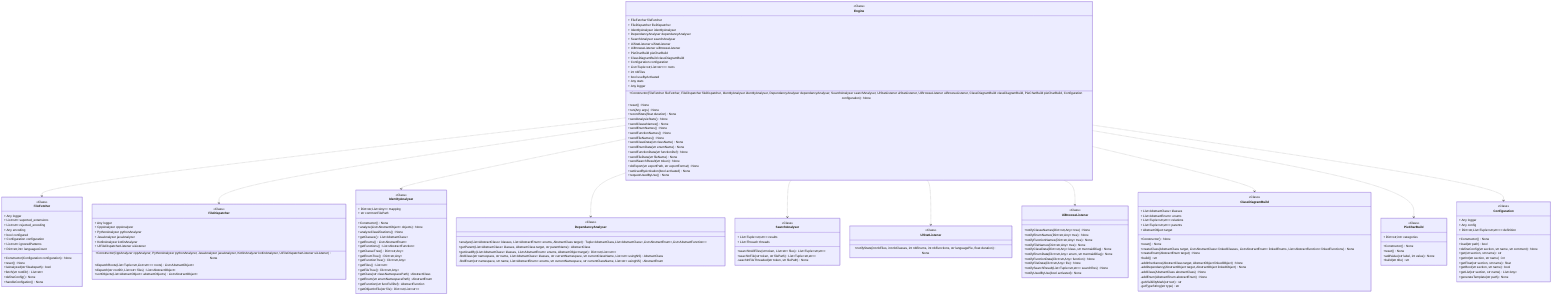 classDiagram
class Engine {
<<Class>>
+ FileFetcher fileFetcher
+ FileDispatcher fileDispatcher
+ IdentityAnalyser identityAnalyser
+ DependancyAnalyser dependancyAnalyser
+ SearchAnalyser searchAnalyser
+ UiStatListener uiStatListener
+ UiBrowseListener uiBrowseListener
+ PieCharBuild pieCharBuild
+ ClassDiagramBuild classDiagramBuild
+ Configuration configuration
+ List&lt;Tuple&lt;str,List&lt;str&gt;&gt;&gt; roots
+ int nbFiles
+ bool useByActivated
+ Any stats
+ Any logger
+Constructor(FileFetcher fileFetcher, FileDispatcher fileDispatcher, IdentityAnalyser identityAnalyser, DependancyAnalyser dependancyAnalyser, SearchAnalyser searchAnalyser, UiStatListener uiStatListener, UiBrowseListener uiBrowseListener, ClassDiagramBuild classDiagramBuild, PieCharBuild pieCharBuild, Configuration configuration) None
+reset() None
+run(Any args) None
+recordStats(float duration) None
+sendAnalysisStats() None
+sendClasseNames() None
+sendEnumNames() None
+sendFunctionNames() None
+sendFileNames() None
+sendClassData(str className) None
+sendEnumData(str enumName) None
+sendFunctionData(str functionDef) None
+sendFileData(str fileName) None
+sendSearchResult(str token) None
+doExport(str exportPath, str exportFormat) None
+setUsedByActivation(bool activated) None
+requestUsedByUse() None
}
class FileFetcher {
<<Class>>
+ Any logger
+ List~str~ suported_extensions
+ List~str~ rejected_encoding
+ Any encoding
+ bool configured
+ Configuration configuration
+ List~str~ ignoredPatterns
+ Dict~str,int~ languagesCount
+Constructor(Configuration configuration) None
+reset() None
+isAnalyzed(str fileabspath) bool
+fetch(str rootDir) List~str~
+defineConfig() None
+handleConfigation() None
}
link FileFetcher "class££pycodeanalyzer::core::filetree::filefetcher::FileFetcher"
class FileDispatcher {
<<Class>>
+ Any logger
+ CppAnalyzer cppAnalyzer
+ PythonAnalyzer pythonAnalyzer
+ JavaAnalyzer javaAnalyzer
+ KotlinAnalyzer kotlinAnalyzer
+ UiFileDispatcherListener uiListener
+Constructor(CppAnalyzer cppAnalyzer, PythonAnalyzer pythonAnalyzer, JavaAnalyzer javaAnalyzer, KotlinAnalyzer kotlinAnalyzer, UiFileDispatcherListener uiListener) None
+dispatchRoots(List&lt;Tuple&lt;str,List&lt;str&gt;&gt;&gt; roots) List~AbstractObject~
+dispatch(str rootDir, List~str~ files) List~AbstractObject~
+sortObjects(List~AbstractObject~ abstractObjects) List~AbstractObject~
}
link FileDispatcher "class££pycodeanalyzer::core::languages::filedispatcher::FileDispatcher"
class IdentityAnalyser {
<<Class>>
+ Dict&lt;str,List&lt;Any&gt;&gt; mapping
+ str commonFilePath
+Constructor() None
+analyze(List~AbstractObject~ objects) None
+analyzeClassifications() None
+getClasses() List~AbstractClass~
+getEnums() List~AbstractEnum~
+getFunctions() List~AbstractFunction~
+getClasseTree() Dict~str,Any~
+getEnumTree() Dict~str,Any~
+getFunctionTree() Dict~str,Any~
+getFiles() List~str~
+getFileTree() Dict~str,Any~
+getClass(str classNamespacePath) AbstractClass
+getEnum(str enumNamespacePath) AbstractEnum
+getFunction(str funcFullDef) AbstractFunction
+getObjectInFile(str file) Dict&lt;str,List&lt;str&gt;&gt;
}
link IdentityAnalyser "class££pycodeanalyzer::core::analyzer::identification::IdentityAnalyser"
class DependancyAnalyser {
<<Class>>
+analyze(List~AbstractClass~ klasses, List~AbstractEnum~ enums, AbstractClass target) Tuple&lt;AbstractClass,List&lt;AbstractClass&gt;,List&lt;AbstractEnum&gt;,List&lt;AbstractFunction&gt;&gt;
+getParent(List~AbstractClass~ klasses, AbstractClass target, str parentName) AbstractClass
+getUsedBy(List~AbstractClass~ klasses, List~AbstractEnum~ enums, AbstractObject target) Dict&lt;str,List&lt;str&gt;&gt;
-findClass(str namespace, str name, List~AbstractClass~ klasses, str currentNamespace, str currentClassName, List~str~ usingNS) AbstractClass
-findEnum(str namespace, str name, List~AbstractEnum~ enums, str currentNamespace, str currentClassName, List~str~ usingNS) AbstractEnum
}
link DependancyAnalyser "class££pycodeanalyzer::core::analyzer::dependancy::DependancyAnalyser"
class SearchAnalyser {
<<Class>>
+ List&lt;Tuple&lt;str,str&gt;&gt; results
+ List~Thread~ threads
+searchInAllFiles(str token, List~str~ files) List&lt;Tuple&lt;str,str&gt;&gt;
+seachInFile(str token, str filePath) List&lt;Tuple&lt;str,str&gt;&gt;
-seachInFileThreaded(str token, str filePath) None
}
link SearchAnalyser "class££pycodeanalyzer::core::analyzer::search::SearchAnalyser"
class UiStatListener {
<<Class>>
+notifyStats(int nbFiles, int nbClasses, int nbEnums, int nbFunctions, str languagePie, float duration) None
}
link UiStatListener "class££pycodeanalyzer::ui::app::UiStatListener"
class UiBrowseListener {
<<Class>>
+notifyClasseNames(Dict~str,Any~ tree) None
+notifyEnumNames(Dict~str,Any~ tree) None
+notifyFunctionNames(Dict~str,Any~ tree) None
+notifyFileNames(Dict~str,Any~ tree) None
+notifyClassData(Dict~str,Any~ klass, str mermaidDiag) None
+notifyEnumData(Dict~str,Any~ enum, str mermaidDiag) None
+notifyFunctionData(Dict~str,Any~ function) None
+notifyFileData(Dict~str,Any~ file) None
+notifySearchResult(List&lt;Tuple&lt;str,str&gt;&gt; searchRes) None
+notifyUsedByUse(bool activated) None
}
link UiBrowseListener "class££pycodeanalyzer::ui::app::UiBrowseListener"
class ClassDiagramBuild {
<<Class>>
+ List~AbstractClass~ klasses
+ List~AbstractEnum~ enums
+ List&lt;Tuple&lt;str,str&gt;&gt; relations
+ List&lt;Tuple&lt;str,str&gt;&gt; parents
+ AbstractObject target
+Constructor() None
+reset() None
+createClass(AbstractClass target, List~AbstractClass~ linkedClasses, List~AbstractEnum~ linkedEnums, List~AbstractFunction~ linkedFunctions) None
+createEnum(AbstractEnum target) None
+build() str
-addInheritance(AbstractClass target, AbstractObject linkedObject) None
-addDependancy(AbstractObject target, AbstractObject linkedObject) None
-addClass(AbstractClass abstractClass) None
-addEnum(AbstractEnum abstractEnum) None
-getVisibilityMark(str text) str
-getTypeString(str type) str
}
link ClassDiagramBuild "class££pycodeanalyzer::core::diagrams::mermaid::ClassDiagramBuild"
class PieCharBuild {
<<Class>>
+ Dict~str,int~ categories
+Constructor() None
+reset() None
+addValue(str label, int value) None
+build(str title) str
}
link PieCharBuild "class££pycodeanalyzer::core::diagrams::mermaid::PieCharBuild"
class Configuration {
<<Class>>
+ Any logger
+ Any config
+ Dict&lt;str,List&lt;Tuple&lt;str,str&gt;&gt;&gt; definition
+Constructor() None
+load(str path) bool
+defineConfig(str section, str name, str comment) None
+get(str section, str name) str
+getInt(str section, str name) int
+getFloat(str section, str name) float
+getBool(str section, str name) bool
+getList(str section, str name) List~Any~
+generateTemplate(str path) None
}
link Configuration "class££pycodeanalyzer::core::configuration::configuration::Configuration"
Engine ..> FileFetcher
Engine ..> FileDispatcher
Engine ..> IdentityAnalyser
Engine ..> DependancyAnalyser
Engine ..> SearchAnalyser
Engine ..> UiStatListener
Engine ..> UiBrowseListener
Engine ..> ClassDiagramBuild
Engine ..> PieCharBuild
Engine ..> Configuration